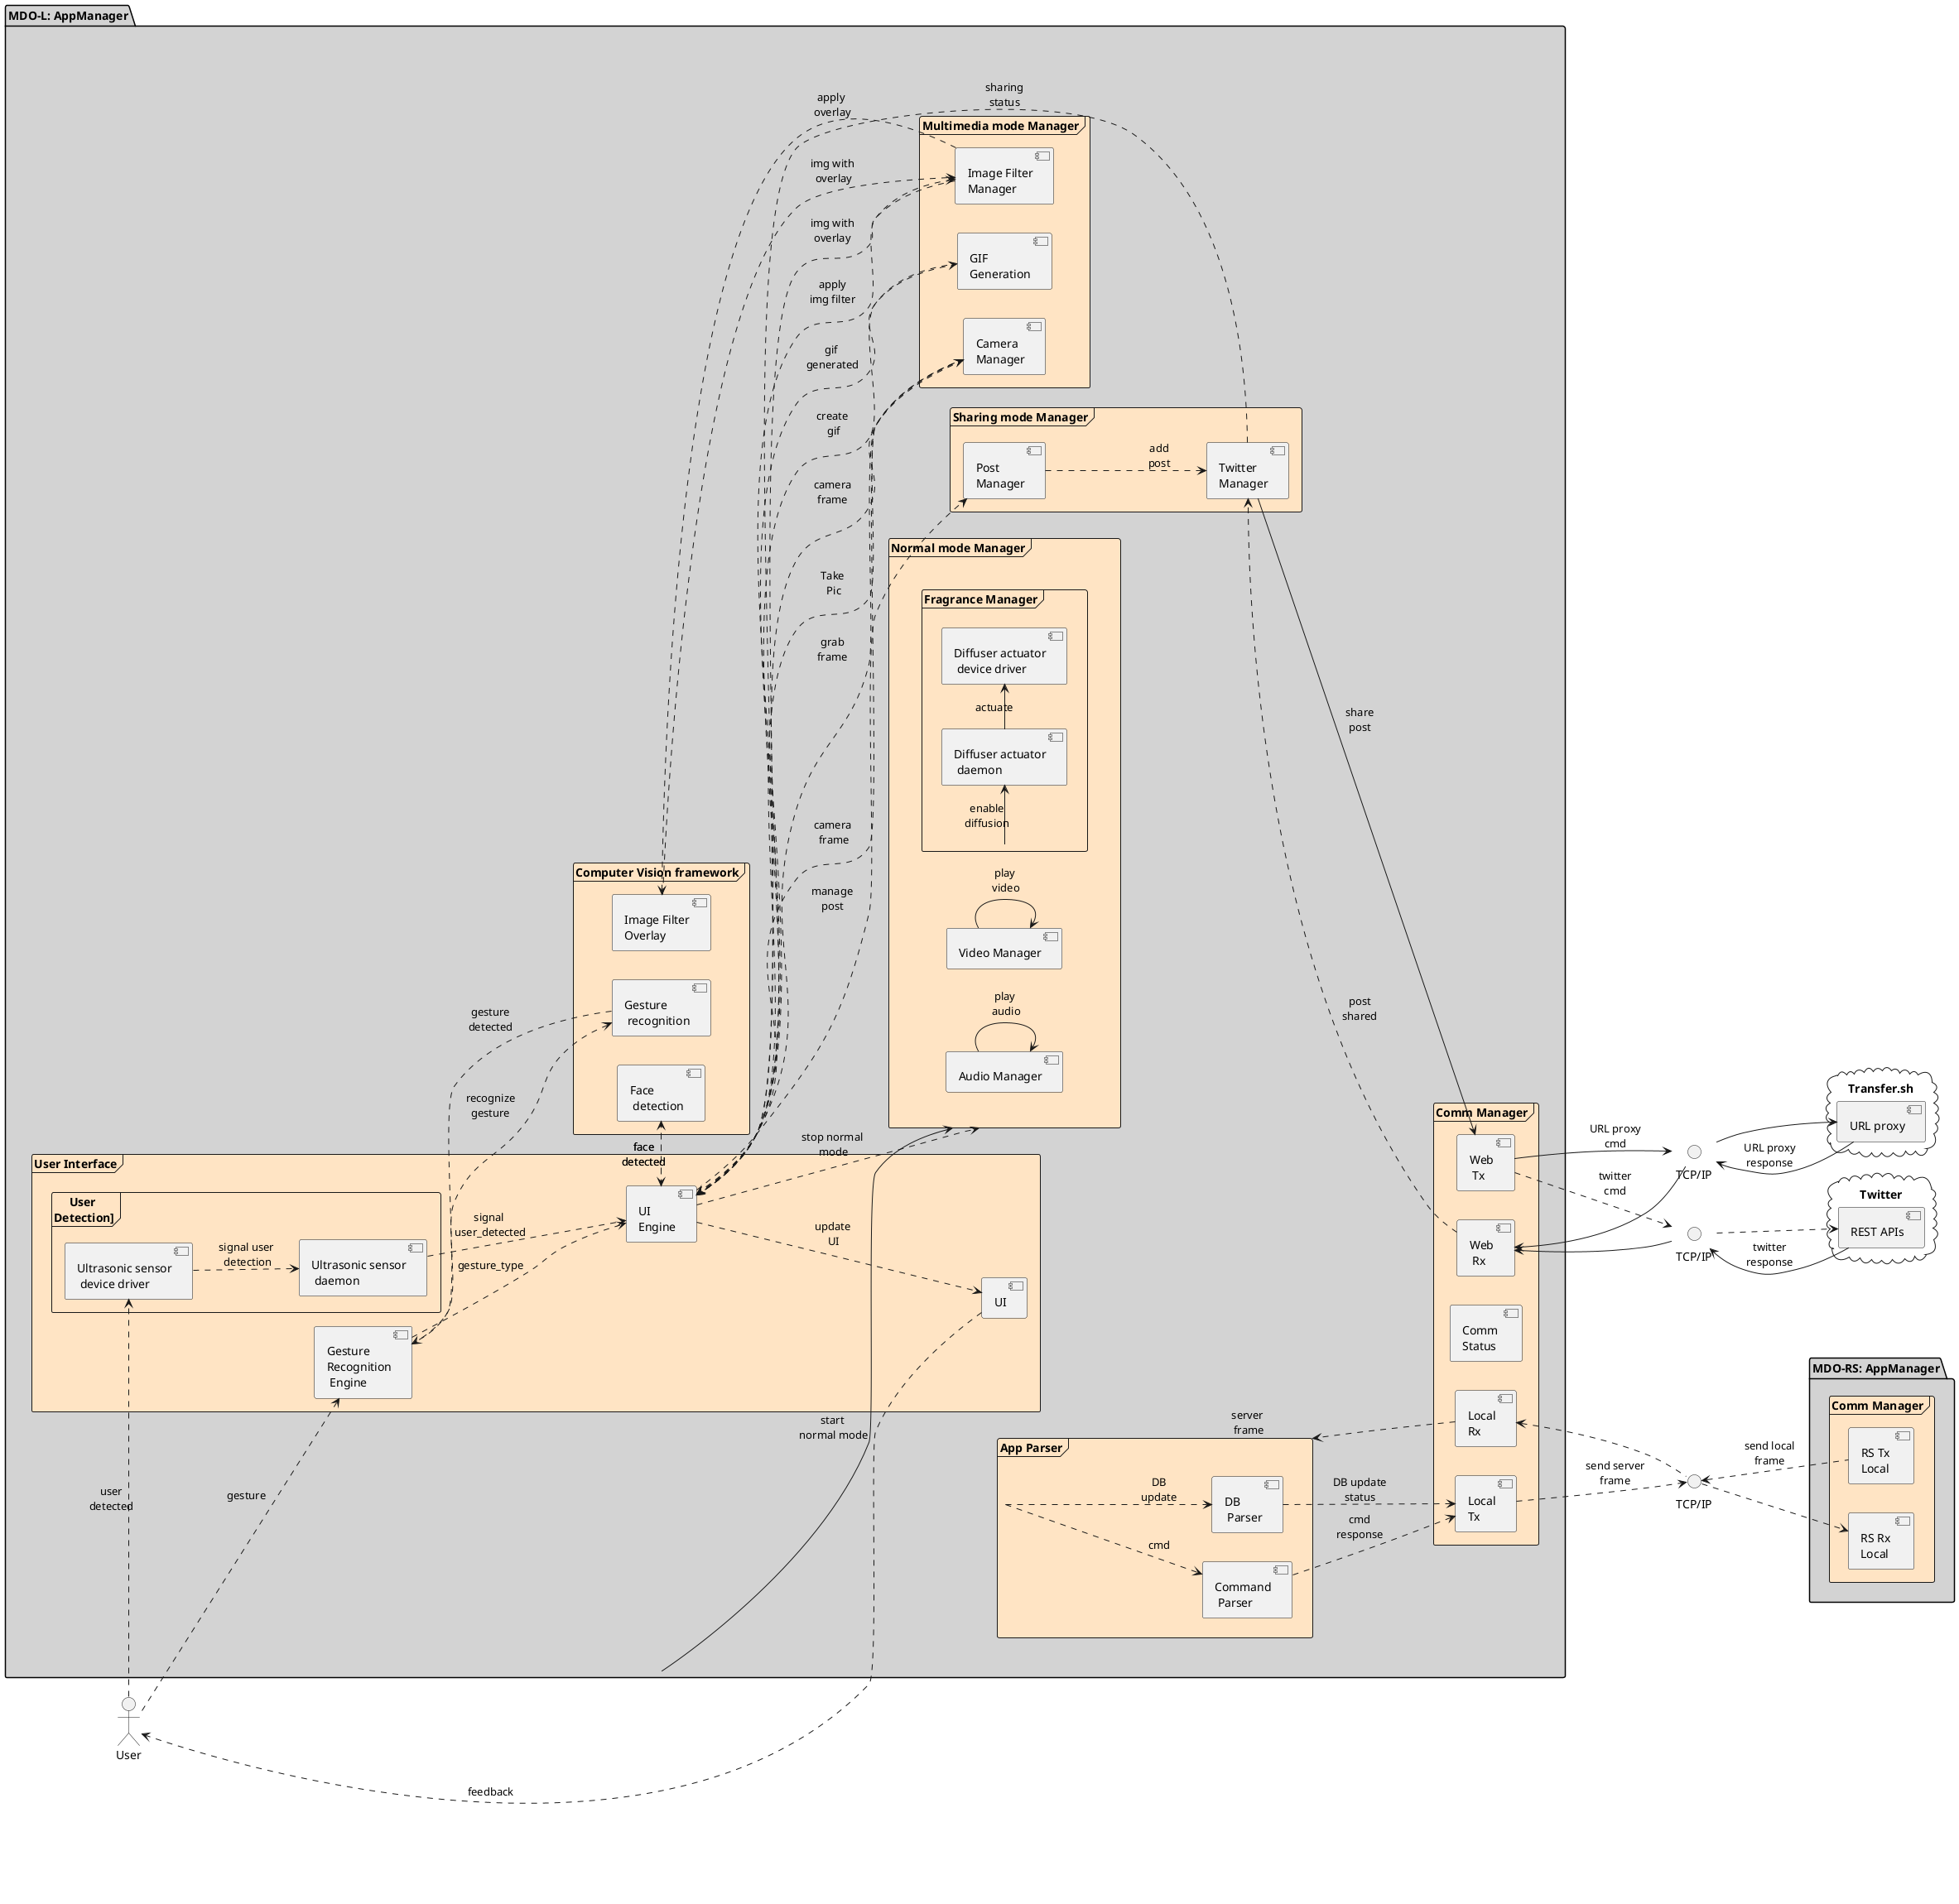@startuml
left to right direction
skinparam fixCircleLabelOverlapping true

'' participants definition
actor "User" as User

package "MDO-RS: AppManager" #lightgrey{
  ''HTTP - [UI]
  frame "Comm Manager" as CMS #bisque{
  ''[Comm \nStatus] as RSS
  ''[RS Tx \nClient] as RSTC
  ''[RS Rx \nClient] as RSRC
  [RS Tx \nLocal] as RSTL
  [RS Rx \nLocal] as RSRL
  }
}

package "MDO-L: AppManager" as MDOLAPP #lightgrey{
  frame "Comm Manager" as LCM #bisque{
  [Comm \nStatus] as LCS
  [Local\nTx] as LCT
  [Local\nRx] as LCR
  [Web\n Tx] as WEBTx
  [Web\n Rx] as WEBRx
  }
  frame "User Interface" #bisque{
  [UI] as UI
  [UI \nEngine] as UIE
  [Gesture \nRecognition\n Engine] as GRE
  frame "User \nDetection]" as UD{
  [Ultrasonic sensor\n device driver] as USDD
  [Ultrasonic sensor\n daemon] as USD
  }
  }
  frame "Normal mode Manager" as NMM #bisque{
  [Video Manager] as VIDM
  [Audio Manager] as AUDM
  frame "Fragrance Manager" as FRAG_M #bisque{
  [Diffuser actuator\n device driver] as DDD
  [Diffuser actuator\n daemon] as DD
  }
  }
  frame "Multimedia mode Manager" #bisque{
  [Image Filter\nManager] as IFM
  [Camera\nManager] as CAM
  [GIF\nGeneration] as GIFG
  }
  frame "Sharing mode Manager" #bisque{
  [Post\nManager] as PM
  [Twitter\nManager] as TM
  }
  frame "Computer Vision framework" #bisque{
  [Face\n detection] as FD
  [Gesture\n recognition] as GR
  [Image Filter\nOverlay] as IFO
  }
  frame "App Parser" as AP #bisque{
  [Command\n Parser] as CP
  [DB\n Parser] as DP
  }
}

cloud Twitter{
[REST APIs] as REST
}

cloud Transfer.sh{
[URL proxy] as URLP
}
'' ------------------------------

'' ----------- INTERFACES
() "TCP/IP" as sockRS_L
''() "TCP/ip" as sockL_RS
() "TCP/IP" as sockL_Twitter
() "TCP/IP" as sockL_Transfer_sh
''-------------------------------

'' MDO-Local
'' Server connections
[RSTL] .u.> sockRS_L: send local\nframe 
sockRS_L .u.> [LCR]
[LCT] .d.> sockRS_L: send server\nframe 
sockRS_L .d.> [RSRL]
'' Cloud connections
[WEBTx] .d.> sockL_Twitter: twitter\ncmd
sockL_Twitter .d.> REST
[WEBTx] -d-> sockL_Transfer_sh: URL proxy\ncmd
sockL_Transfer_sh -r-> URLP
REST -u-> sockL_Twitter: twitter\nresponse
sockL_Twitter -u-> [WEBRx]
URLP -u-> sockL_Transfer_sh: URL proxy\nresponse
sockL_Transfer_sh -l-> [WEBRx]

'' ------------------ Logic
'' User detected
User ..> USDD: user\ndetected
USDD ..> USD: signal user\n detection
USD ..> UIE: signal \nuser_detected
UIE ..> NMM: stop normal\n mode
UIE ..> CAM: grab\nframe
CAM ..> UIE: camera\nframe
UIE ..> FD: face\ndetected 
FD ..> UIE: face\ndetected
UIE ..> UI: update\n UI
UI ..> User: feedback
'' User gesture
User ..> GRE: gesture
GRE ..> GR: recognize\ngesture
GR ..> GRE: gesture\ndetected
GRE ..> UIE: gesture_type
'' Normal mode
MDOLAPP --> NMM: start\n normal mode
AUDM -d-> AUDM: play\n audio
VIDM -d-> VIDM: play\n video
FRAG_M -> DD: enable\ndiffusion
DD -> DDD: actuate
'' Sharing mode
UIE ..> PM: manage\npost
PM ..> TM: add\npost
TM --> WEBTx: share\npost
WEBRx ..> TM: post\nshared
TM ..> UIE: sharing\nstatus
'' Multimedia mode
UIE ..> CAM: Take\n Pic
CAM ..> UIE: camera\n frame
UIE ..> GIFG: create\n gif
GIFG ..> UIE: gif \ngenerated
UIE ..> IFM: apply\nimg filter
IFM ..> IFO: apply \noverlay
IFO ..> IFM: img with\n overlay
IFM ..> UIE: img with\noverlay
'' Parsing
LCR ..> AP: server\n frame
AP ..> CP: cmd
CP ..> LCT: cmd\nresponse
AP ..> DP: DB\nupdate
DP ..> LCT: DB update\nstatus

@enduml